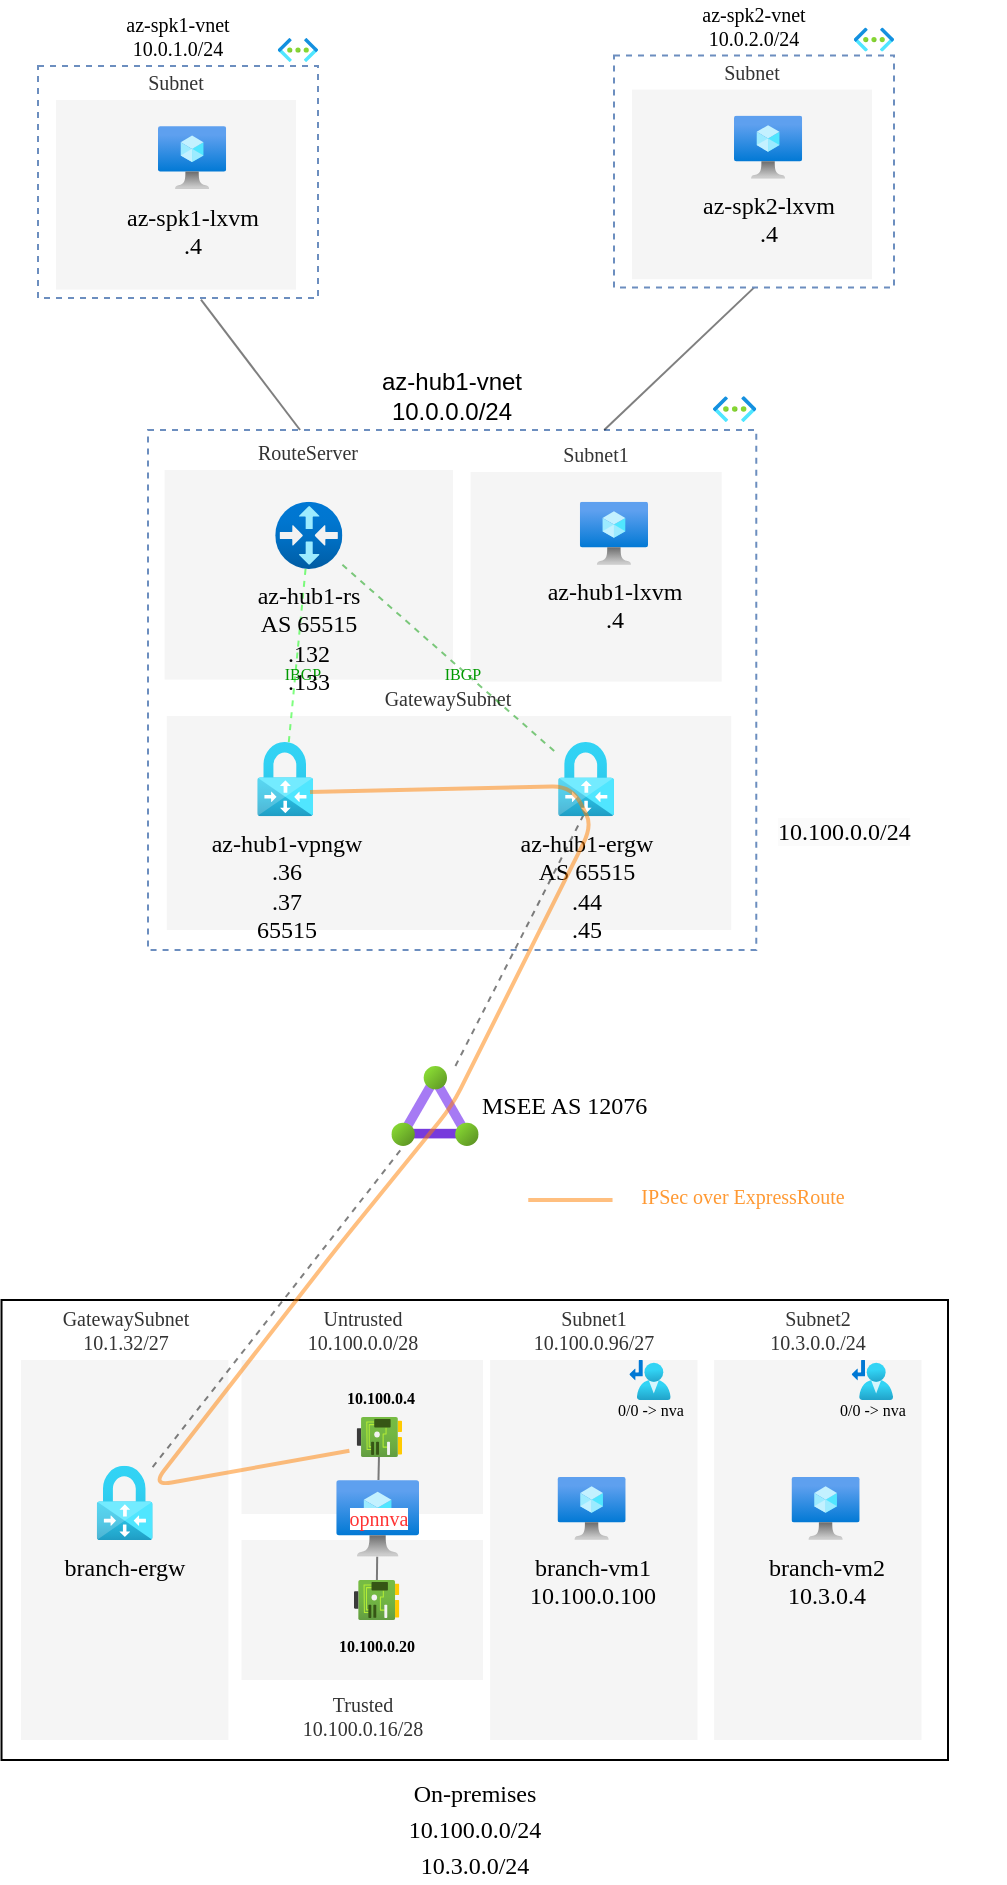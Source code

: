 <mxfile>
    <diagram id="NDvJAJGpe4w62B9Y8Wvt" name="Page-1">
        <mxGraphModel dx="445" dy="145" grid="0" gridSize="10" guides="1" tooltips="1" connect="1" arrows="1" fold="1" page="1" pageScale="1" pageWidth="850" pageHeight="1100" background="#ffffff" math="0" shadow="0">
            <root>
                <mxCell id="0"/>
                <mxCell id="1" parent="0"/>
                <mxCell id="64" value="&lt;font style=&quot;font-size: 12px;&quot;&gt;On-premises&lt;br style=&quot;&quot;&gt;10.100.0.0/24&lt;br style=&quot;&quot;&gt;10.3.0.0/24&lt;/font&gt;" style="whiteSpace=wrap;html=1;labelBackgroundColor=none;fontFamily=Verdana;fontSize=15;labelPosition=center;verticalLabelPosition=bottom;align=center;verticalAlign=top;" vertex="1" parent="1">
                    <mxGeometry x="154.76" y="657" width="473.24" height="230" as="geometry"/>
                </mxCell>
                <mxCell id="69" value="GatewaySubnet&lt;br&gt;10.1.32/27" style="whiteSpace=wrap;html=1;labelBackgroundColor=none;fontFamily=Verdana;fillColor=#f5f5f5;fontColor=#333333;strokeColor=none;fontSize=10;labelPosition=center;verticalLabelPosition=top;align=center;verticalAlign=bottom;" vertex="1" parent="1">
                    <mxGeometry x="164.5" y="687" width="103.69" height="190" as="geometry"/>
                </mxCell>
                <mxCell id="17" value="" style="group;fillColor=default;labelPosition=center;verticalLabelPosition=top;align=center;verticalAlign=bottom;container=0;" vertex="1" connectable="0" parent="1">
                    <mxGeometry x="218" y="218" width="307" height="250" as="geometry"/>
                </mxCell>
                <mxCell id="14" value="az-hub1-vnet&lt;br&gt;10.0.0.0/24" style="whiteSpace=wrap;html=1;fillColor=none;strokeColor=#6c8ebf;dashed=1;labelPosition=center;verticalLabelPosition=top;align=center;verticalAlign=bottom;" vertex="1" parent="1">
                    <mxGeometry x="228" y="222" width="304.14" height="260" as="geometry"/>
                </mxCell>
                <mxCell id="15" value="" style="aspect=fixed;html=1;points=[];align=center;image;fontSize=12;image=img/lib/azure2/networking/Virtual_Networks.svg;dashed=1;" vertex="1" parent="1">
                    <mxGeometry x="510.499" y="205.08" width="21.641" height="12.92" as="geometry"/>
                </mxCell>
                <mxCell id="19" value="GatewaySubnet" style="whiteSpace=wrap;html=1;labelBackgroundColor=none;fontFamily=Verdana;fillColor=#f5f5f5;fontColor=#333333;strokeColor=none;fontSize=10;labelPosition=center;verticalLabelPosition=top;align=center;verticalAlign=bottom;" vertex="1" parent="1">
                    <mxGeometry x="237.39" y="365" width="282.22" height="107" as="geometry"/>
                </mxCell>
                <mxCell id="20" value="RouteServer" style="whiteSpace=wrap;html=1;labelBackgroundColor=none;fontFamily=Verdana;fillColor=#f5f5f5;fontColor=#333333;strokeColor=none;fontSize=10;labelPosition=center;verticalLabelPosition=top;align=center;verticalAlign=bottom;" vertex="1" parent="1">
                    <mxGeometry x="236.312" y="242.0" width="144.193" height="104.79" as="geometry"/>
                </mxCell>
                <mxCell id="21" value="Subnet1" style="whiteSpace=wrap;html=1;labelBackgroundColor=none;fontFamily=Verdana;fillColor=#f5f5f5;fontColor=#333333;strokeColor=none;fontSize=10;labelPosition=center;verticalLabelPosition=top;align=center;verticalAlign=bottom;" vertex="1" parent="1">
                    <mxGeometry x="389.274" y="243.0" width="125.558" height="104.79" as="geometry"/>
                </mxCell>
                <mxCell id="55" style="edgeStyle=none;html=1;fontFamily=Verdana;fontSize=10;endArrow=none;endFill=0;opacity=50;dashed=1;strokeColor=#00FF00;" edge="1" parent="1" source="23" target="22">
                    <mxGeometry relative="1" as="geometry"/>
                </mxCell>
                <mxCell id="58" value="IBGP" style="edgeLabel;html=1;align=center;verticalAlign=middle;resizable=0;points=[];fontSize=8;fontFamily=Verdana;labelBackgroundColor=none;fontColor=#009900;" vertex="1" connectable="0" parent="55">
                    <mxGeometry x="0.213" y="3" relative="1" as="geometry">
                        <mxPoint as="offset"/>
                    </mxGeometry>
                </mxCell>
                <mxCell id="57" style="edgeStyle=none;html=1;fontFamily=Verdana;fontSize=10;endArrow=none;endFill=0;opacity=50;dashed=1;strokeColor=#009900;" edge="1" parent="1" source="23" target="16">
                    <mxGeometry relative="1" as="geometry"/>
                </mxCell>
                <mxCell id="59" value="IBGP" style="edgeLabel;html=1;align=center;verticalAlign=middle;resizable=0;points=[];fontSize=8;fontFamily=Verdana;labelBackgroundColor=none;fontColor=#009900;" vertex="1" connectable="0" parent="57">
                    <mxGeometry x="0.123" y="-2" relative="1" as="geometry">
                        <mxPoint as="offset"/>
                    </mxGeometry>
                </mxCell>
                <mxCell id="23" value="az-hub1-rs&lt;br&gt;AS 65515&lt;br&gt;.132&lt;br&gt;.133" style="aspect=fixed;html=1;points=[];align=center;image;fontSize=12;image=img/lib/azure2/networking/Virtual_Router.svg;labelBackgroundColor=none;fontFamily=Verdana;fillColor=default;" vertex="1" parent="1">
                    <mxGeometry x="291.612" y="257.863" width="33.593" height="33.593" as="geometry"/>
                </mxCell>
                <mxCell id="26" value="az-hub1-lxvm&lt;br&gt;.4" style="aspect=fixed;html=1;points=[];align=center;image;fontSize=12;image=img/lib/azure2/compute/Virtual_Machine.svg;labelBackgroundColor=none;fontFamily=Verdana;fillColor=default;" vertex="1" parent="1">
                    <mxGeometry x="443.921" y="257.86" width="34.087" height="31.617" as="geometry"/>
                </mxCell>
                <mxCell id="30" style="edgeStyle=none;html=1;fontFamily=Verdana;fontSize=10;entryX=0.5;entryY=0.917;entryDx=0;entryDy=0;entryPerimeter=0;endArrow=none;endFill=0;opacity=50;dashed=1;" edge="1" parent="1" source="29" target="16">
                    <mxGeometry relative="1" as="geometry"/>
                </mxCell>
                <mxCell id="22" value="az-hub1-vpngw&lt;br&gt;.36&lt;br&gt;.37&lt;br&gt;65515" style="aspect=fixed;html=1;points=[];align=center;image;fontSize=12;image=img/lib/azure2/networking/Virtual_Network_Gateways.svg;glass=0;dashed=1;dashPattern=8 8;strokeColor=#E6E6E6;fontColor=#000000;fillColor=#CCCCCC;rounded=0;sketch=1;hachureGap=4;jiggle=2;curveFitting=1;fontFamily=Verdana;labelBackgroundColor=none;" vertex="1" parent="1">
                    <mxGeometry x="282.632" y="378.001" width="27.944" height="37.082" as="geometry"/>
                </mxCell>
                <mxCell id="16" value="az-hub1-ergw&lt;br&gt;AS 65515&lt;br&gt;.44&lt;br&gt;.45" style="aspect=fixed;html=1;points=[];align=center;image;fontSize=12;image=img/lib/azure2/networking/Virtual_Network_Gateways.svg;glass=0;dashed=1;dashPattern=8 8;strokeColor=#E6E6E6;fontColor=#000000;fillColor=#CCCCCC;rounded=0;sketch=1;hachureGap=4;jiggle=2;curveFitting=1;fontFamily=Verdana;labelBackgroundColor=none;" vertex="1" parent="1">
                    <mxGeometry x="433.06" y="378.003" width="27.944" height="37.082" as="geometry"/>
                </mxCell>
                <mxCell id="29" value="MSEE AS 12076" style="aspect=fixed;html=1;points=[];align=left;image;fontSize=12;image=img/lib/azure2/networking/ExpressRoute_Circuits.svg;labelBackgroundColor=none;fontFamily=Verdana;fillColor=default;labelPosition=right;verticalLabelPosition=middle;verticalAlign=middle;" vertex="1" parent="1">
                    <mxGeometry x="349.63" y="540" width="43.75" height="40" as="geometry"/>
                </mxCell>
                <mxCell id="49" style="edgeStyle=none;html=1;entryX=0.25;entryY=0;entryDx=0;entryDy=0;fontFamily=Verdana;fontSize=10;endArrow=none;endFill=0;opacity=50;exitX=0.582;exitY=1.007;exitDx=0;exitDy=0;exitPerimeter=0;" edge="1" parent="1" source="31" target="14">
                    <mxGeometry relative="1" as="geometry">
                        <mxPoint x="250" y="160" as="sourcePoint"/>
                    </mxGeometry>
                </mxCell>
                <mxCell id="31" value="az-spk1-vnet&lt;br&gt;10.0.1.0/24" style="whiteSpace=wrap;html=1;fillColor=none;strokeColor=#6c8ebf;dashed=1;labelBackgroundColor=none;fontFamily=Verdana;fontSize=10;labelPosition=center;verticalLabelPosition=top;align=center;verticalAlign=bottom;" vertex="1" parent="1">
                    <mxGeometry x="173" y="40" width="140" height="116" as="geometry"/>
                </mxCell>
                <mxCell id="32" value="" style="aspect=fixed;html=1;points=[];align=center;image;fontSize=12;image=img/lib/azure2/networking/Virtual_Networks.svg;dashed=1;labelBackgroundColor=none;fontFamily=Verdana;fillColor=default;" vertex="1" parent="1">
                    <mxGeometry x="292.9" y="26" width="20.1" height="12" as="geometry"/>
                </mxCell>
                <mxCell id="47" value="Subnet" style="whiteSpace=wrap;html=1;labelBackgroundColor=none;fontFamily=Verdana;fillColor=#f5f5f5;fontColor=#333333;strokeColor=none;fontSize=10;labelPosition=center;verticalLabelPosition=top;align=center;verticalAlign=bottom;" vertex="1" parent="1">
                    <mxGeometry x="182" y="57" width="120" height="94.79" as="geometry"/>
                </mxCell>
                <mxCell id="48" value="az-spk1-lxvm&lt;br&gt;.4" style="aspect=fixed;html=1;points=[];align=center;image;fontSize=12;image=img/lib/azure2/compute/Virtual_Machine.svg;labelBackgroundColor=none;fontFamily=Verdana;fillColor=default;" vertex="1" parent="1">
                    <mxGeometry x="233.001" y="70.0" width="34.087" height="31.617" as="geometry"/>
                </mxCell>
                <mxCell id="54" style="edgeStyle=none;html=1;exitX=0.5;exitY=1;exitDx=0;exitDy=0;entryX=0.75;entryY=0;entryDx=0;entryDy=0;fontFamily=Verdana;fontSize=10;endArrow=none;endFill=0;opacity=50;" edge="1" parent="1" source="50" target="14">
                    <mxGeometry relative="1" as="geometry"/>
                </mxCell>
                <mxCell id="50" value="az-spk2-vnet&lt;br&gt;10.0.2.0/24" style="whiteSpace=wrap;html=1;fillColor=none;strokeColor=#6c8ebf;dashed=1;labelBackgroundColor=none;fontFamily=Verdana;fontSize=10;labelPosition=center;verticalLabelPosition=top;align=center;verticalAlign=bottom;" vertex="1" parent="1">
                    <mxGeometry x="461" y="34.81" width="140" height="116" as="geometry"/>
                </mxCell>
                <mxCell id="51" value="" style="aspect=fixed;html=1;points=[];align=center;image;fontSize=12;image=img/lib/azure2/networking/Virtual_Networks.svg;dashed=1;labelBackgroundColor=none;fontFamily=Verdana;fillColor=default;" vertex="1" parent="1">
                    <mxGeometry x="580.9" y="20.81" width="20.1" height="12" as="geometry"/>
                </mxCell>
                <mxCell id="52" value="Subnet" style="whiteSpace=wrap;html=1;labelBackgroundColor=none;fontFamily=Verdana;fillColor=#f5f5f5;fontColor=#333333;strokeColor=none;fontSize=10;labelPosition=center;verticalLabelPosition=top;align=center;verticalAlign=bottom;" vertex="1" parent="1">
                    <mxGeometry x="470" y="51.81" width="120" height="94.79" as="geometry"/>
                </mxCell>
                <mxCell id="53" value="az-spk2-lxvm&lt;br&gt;.4" style="aspect=fixed;html=1;points=[];align=center;image;fontSize=12;image=img/lib/azure2/compute/Virtual_Machine.svg;labelBackgroundColor=none;fontFamily=Verdana;fillColor=default;" vertex="1" parent="1">
                    <mxGeometry x="521.001" y="64.81" width="34.087" height="31.617" as="geometry"/>
                </mxCell>
                <mxCell id="68" value="branch-ergw" style="aspect=fixed;html=1;points=[];align=center;image;fontSize=12;image=img/lib/azure2/networking/Virtual_Network_Gateways.svg;glass=0;dashed=1;dashPattern=8 8;strokeColor=#E6E6E6;fontColor=#000000;fillColor=#CCCCCC;rounded=0;sketch=1;hachureGap=4;jiggle=2;curveFitting=1;fontFamily=Verdana;labelBackgroundColor=none;" vertex="1" parent="1">
                    <mxGeometry x="202.37" y="739.913" width="27.944" height="37.082" as="geometry"/>
                </mxCell>
                <mxCell id="70" value="Untrusted&lt;br&gt;10.100.0.0/28" style="whiteSpace=wrap;html=1;labelBackgroundColor=none;fontFamily=Verdana;fillColor=#f5f5f5;fontColor=#333333;strokeColor=none;fontSize=10;labelPosition=center;verticalLabelPosition=top;align=center;verticalAlign=bottom;" vertex="1" parent="1">
                    <mxGeometry x="274.76" y="687" width="120.78" height="77" as="geometry"/>
                </mxCell>
                <mxCell id="71" value="Subnet1&lt;br&gt;10.100.0.96/27" style="whiteSpace=wrap;html=1;labelBackgroundColor=none;fontFamily=Verdana;fillColor=#f5f5f5;fontColor=#333333;strokeColor=none;fontSize=10;labelPosition=center;verticalLabelPosition=top;align=center;verticalAlign=bottom;" vertex="1" parent="1">
                    <mxGeometry x="399.08" y="687" width="103.69" height="190" as="geometry"/>
                </mxCell>
                <mxCell id="72" value="Subnet2&lt;br&gt;10.3.0.0./24" style="whiteSpace=wrap;html=1;labelBackgroundColor=none;fontFamily=Verdana;fillColor=#f5f5f5;fontColor=#333333;strokeColor=none;fontSize=10;labelPosition=center;verticalLabelPosition=top;align=center;verticalAlign=bottom;" vertex="1" parent="1">
                    <mxGeometry x="511.07" y="687" width="103.69" height="190" as="geometry"/>
                </mxCell>
                <mxCell id="73" value="Trusted&lt;br&gt;10.100.0.16/28" style="whiteSpace=wrap;html=1;labelBackgroundColor=none;fontFamily=Verdana;fillColor=#f5f5f5;fontColor=#333333;strokeColor=none;fontSize=10;labelPosition=center;verticalLabelPosition=bottom;align=center;verticalAlign=top;" vertex="1" parent="1">
                    <mxGeometry x="274.76" y="777" width="120.78" height="70" as="geometry"/>
                </mxCell>
                <mxCell id="76" value="&lt;span style=&quot;background-color: rgb(255, 255, 255); font-size: 10px;&quot;&gt;opnnva&lt;/span&gt;" style="aspect=fixed;html=1;points=[];align=center;image;fontSize=10;image=img/lib/azure2/compute/Virtual_Machine.svg;labelBackgroundColor=none;fontFamily=Verdana;fillColor=default;labelPosition=center;verticalLabelPosition=middle;verticalAlign=middle;fontColor=#FF3333;" vertex="1" parent="1">
                    <mxGeometry x="322.13" y="747" width="41.37" height="38.38" as="geometry"/>
                </mxCell>
                <mxCell id="77" value="&lt;span style=&quot;font-weight: normal;&quot;&gt;branch-vm1&lt;br&gt;10.100.0.100&lt;/span&gt;" style="aspect=fixed;html=1;points=[];align=center;image;fontSize=12;image=img/lib/azure2/compute/Virtual_Machine.svg;labelBackgroundColor=none;fontFamily=Verdana;fillColor=default;fontStyle=1" vertex="1" parent="1">
                    <mxGeometry x="432.761" y="745.38" width="34.087" height="31.617" as="geometry"/>
                </mxCell>
                <mxCell id="78" value="&lt;span style=&quot;font-weight: normal;&quot;&gt;branch-vm2&lt;br&gt;10.3.0.4&lt;/span&gt;" style="aspect=fixed;html=1;points=[];align=center;image;fontSize=12;image=img/lib/azure2/compute/Virtual_Machine.svg;labelBackgroundColor=none;fontFamily=Verdana;fillColor=default;fontStyle=1" vertex="1" parent="1">
                    <mxGeometry x="549.761" y="745.38" width="34.087" height="31.617" as="geometry"/>
                </mxCell>
                <mxCell id="84" style="edgeStyle=none;html=1;strokeColor=#000000;strokeWidth=1;fontFamily=Verdana;fontSize=8;fontColor=#000000;endArrow=none;endFill=0;opacity=50;" edge="1" parent="1" source="83" target="76">
                    <mxGeometry relative="1" as="geometry"/>
                </mxCell>
                <mxCell id="83" value="10.100.0.4" style="aspect=fixed;html=1;points=[];align=center;image;fontSize=8;image=img/lib/azure2/networking/Network_Interfaces.svg;labelBackgroundColor=none;fontFamily=Verdana;fontColor=#000000;fillColor=none;labelPosition=center;verticalLabelPosition=top;verticalAlign=bottom;fontStyle=1;spacing=4;" vertex="1" parent="1">
                    <mxGeometry x="332.36" y="715.5" width="22.67" height="20" as="geometry"/>
                </mxCell>
                <mxCell id="85" value="&lt;font style=&quot;font-size: 8px;&quot;&gt;0/0 -&amp;gt; nva&lt;/font&gt;" style="aspect=fixed;html=1;points=[];align=center;image;fontSize=12;image=img/lib/azure2/networking/Route_Tables.svg;labelBackgroundColor=none;fontFamily=Verdana;fontColor=#000000;fillColor=none;spacing=-8;" vertex="1" parent="1">
                    <mxGeometry x="468.68" y="687" width="20.65" height="20" as="geometry"/>
                </mxCell>
                <mxCell id="86" value="&lt;font style=&quot;font-size: 8px;&quot;&gt;0/0 -&amp;gt; nva&lt;/font&gt;" style="aspect=fixed;html=1;points=[];align=center;image;fontSize=12;image=img/lib/azure2/networking/Route_Tables.svg;labelBackgroundColor=none;fontFamily=Verdana;fontColor=#000000;fillColor=none;spacing=-8;" vertex="1" parent="1">
                    <mxGeometry x="579.85" y="687" width="20.65" height="20" as="geometry"/>
                </mxCell>
                <mxCell id="88" style="edgeStyle=none;html=1;strokeColor=#000000;strokeWidth=1;fontFamily=Verdana;fontSize=8;fontColor=#000000;endArrow=none;endFill=0;opacity=50;" edge="1" parent="1" source="87" target="76">
                    <mxGeometry relative="1" as="geometry"/>
                </mxCell>
                <mxCell id="87" value="10.100.0.20" style="aspect=fixed;html=1;points=[];align=center;image;fontSize=8;image=img/lib/azure2/networking/Network_Interfaces.svg;labelBackgroundColor=none;fontFamily=Verdana;fontColor=#000000;fillColor=none;labelPosition=center;verticalLabelPosition=bottom;verticalAlign=top;fontStyle=1;spacing=4;" vertex="1" parent="1">
                    <mxGeometry x="331" y="797" width="22.67" height="20" as="geometry"/>
                </mxCell>
                <mxCell id="91" value="" style="edgeStyle=none;orthogonalLoop=1;jettySize=auto;html=1;strokeColor=#FF8000;strokeWidth=2;fontFamily=Verdana;fontSize=8;fontColor=#FF3333;endArrow=none;endFill=0;opacity=50;elbow=vertical;entryX=-0.161;entryY=0.846;entryDx=0;entryDy=0;entryPerimeter=0;rounded=1;shadow=0;" edge="1" parent="1" target="83">
                    <mxGeometry width="80" relative="1" as="geometry">
                        <mxPoint x="309" y="403" as="sourcePoint"/>
                        <mxPoint x="450" y="570" as="targetPoint"/>
                        <Array as="points">
                            <mxPoint x="440" y="400"/>
                            <mxPoint x="450" y="420"/>
                            <mxPoint x="380" y="560"/>
                            <mxPoint x="324" y="629"/>
                            <mxPoint x="230" y="750"/>
                        </Array>
                    </mxGeometry>
                </mxCell>
                <mxCell id="94" value="" style="orthogonalLoop=1;jettySize=auto;html=1;rounded=1;shadow=0;sketch=0;strokeColor=#FF8000;strokeWidth=2;fontFamily=Verdana;fontSize=8;fontColor=#FF3333;endArrow=none;endFill=0;opacity=50;elbow=vertical;" edge="1" parent="1">
                    <mxGeometry width="80" relative="1" as="geometry">
                        <mxPoint x="418.13" y="607" as="sourcePoint"/>
                        <mxPoint x="460.27" y="607" as="targetPoint"/>
                    </mxGeometry>
                </mxCell>
                <mxCell id="96" value="&lt;br&gt;&lt;span style=&quot;font-family: Verdana; font-size: 10px; font-style: normal; font-variant-ligatures: normal; font-variant-caps: normal; letter-spacing: normal; orphans: 2; text-align: center; text-indent: 0px; text-transform: none; widows: 2; word-spacing: 0px; -webkit-text-stroke-width: 0px; background-color: rgb(255, 255, 255); text-decoration-thickness: initial; text-decoration-style: initial; text-decoration-color: initial; float: none; display: inline !important;&quot;&gt;IPSec over ExpressRoute&lt;/span&gt;&lt;br&gt;" style="edgeLabel;html=1;align=center;verticalAlign=middle;resizable=0;points=[];fontSize=10;fontFamily=Verdana;fontColor=#FF8000;fontStyle=0;textOpacity=80;" vertex="1" connectable="0" parent="94">
                    <mxGeometry x="-0.292" y="-2" relative="1" as="geometry">
                        <mxPoint x="92" y="-10" as="offset"/>
                    </mxGeometry>
                </mxCell>
                <mxCell id="65" value="" style="edgeStyle=none;html=1;strokeColor=default;fontFamily=Verdana;fontSize=10;fontColor=default;endArrow=none;endFill=0;opacity=50;strokeWidth=1;dashed=1;" edge="1" parent="1" source="68" target="29">
                    <mxGeometry relative="1" as="geometry"/>
                </mxCell>
                <mxCell id="98" value="&lt;span style=&quot;color: rgb(0, 0, 0); font-family: Verdana; font-size: 12px; font-style: normal; font-variant-ligatures: normal; font-variant-caps: normal; font-weight: 400; letter-spacing: normal; orphans: 2; text-align: center; text-indent: 0px; text-transform: none; widows: 2; word-spacing: 0px; -webkit-text-stroke-width: 0px; background-color: rgb(251, 251, 251); text-decoration-thickness: initial; text-decoration-style: initial; text-decoration-color: initial; float: none; display: inline !important;&quot;&gt;10.100.0.0/24&lt;/span&gt;" style="text;whiteSpace=wrap;html=1;fontSize=10;fontFamily=Verdana;fontColor=#FF8000;" vertex="1" parent="1">
                    <mxGeometry x="540.997" y="409" width="115" height="36" as="geometry"/>
                </mxCell>
            </root>
        </mxGraphModel>
    </diagram>
</mxfile>